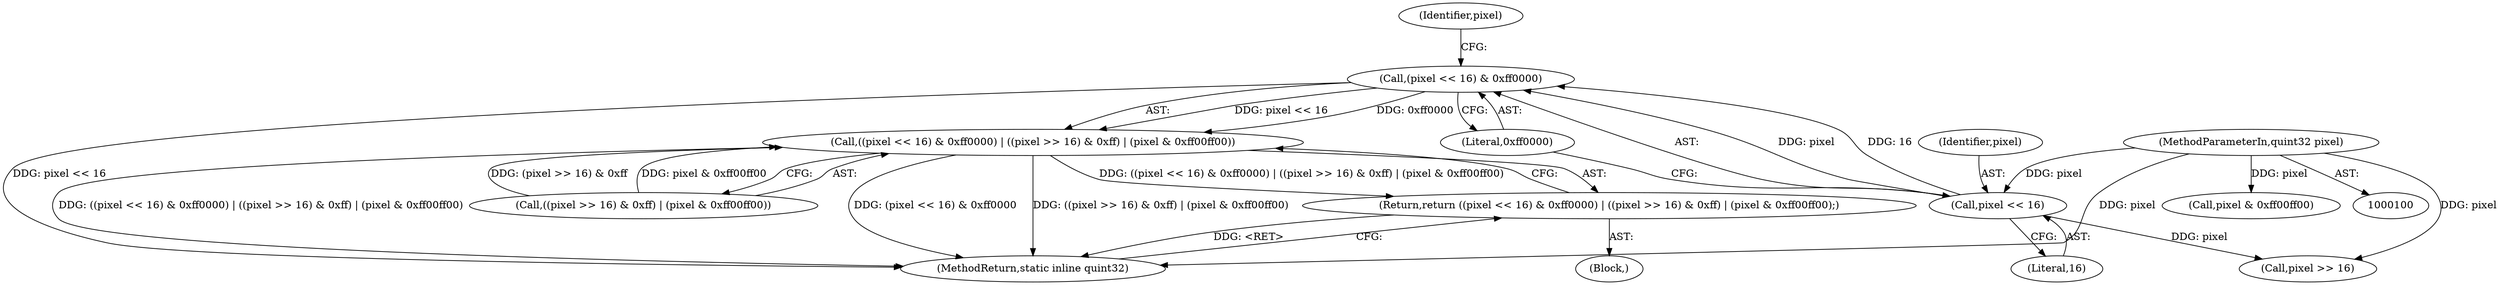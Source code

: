 digraph "1_Chrome_04915c26ea193247b8a29aa24bfa34578ef5d39e@del" {
"1000105" [label="(Call,(pixel << 16) & 0xff0000)"];
"1000106" [label="(Call,pixel << 16)"];
"1000101" [label="(MethodParameterIn,quint32 pixel)"];
"1000104" [label="(Call,((pixel << 16) & 0xff0000) | ((pixel >> 16) & 0xff) | (pixel & 0xff00ff00))"];
"1000103" [label="(Return,return ((pixel << 16) & 0xff0000) | ((pixel >> 16) & 0xff) | (pixel & 0xff00ff00);)"];
"1000102" [label="(Block,)"];
"1000105" [label="(Call,(pixel << 16) & 0xff0000)"];
"1000107" [label="(Identifier,pixel)"];
"1000106" [label="(Call,pixel << 16)"];
"1000103" [label="(Return,return ((pixel << 16) & 0xff0000) | ((pixel >> 16) & 0xff) | (pixel & 0xff00ff00);)"];
"1000104" [label="(Call,((pixel << 16) & 0xff0000) | ((pixel >> 16) & 0xff) | (pixel & 0xff00ff00))"];
"1000119" [label="(MethodReturn,static inline quint32)"];
"1000108" [label="(Literal,16)"];
"1000113" [label="(Identifier,pixel)"];
"1000109" [label="(Literal,0xff0000)"];
"1000112" [label="(Call,pixel >> 16)"];
"1000110" [label="(Call,((pixel >> 16) & 0xff) | (pixel & 0xff00ff00))"];
"1000116" [label="(Call,pixel & 0xff00ff00)"];
"1000101" [label="(MethodParameterIn,quint32 pixel)"];
"1000105" -> "1000104"  [label="AST: "];
"1000105" -> "1000109"  [label="CFG: "];
"1000106" -> "1000105"  [label="AST: "];
"1000109" -> "1000105"  [label="AST: "];
"1000113" -> "1000105"  [label="CFG: "];
"1000105" -> "1000119"  [label="DDG: pixel << 16"];
"1000105" -> "1000104"  [label="DDG: pixel << 16"];
"1000105" -> "1000104"  [label="DDG: 0xff0000"];
"1000106" -> "1000105"  [label="DDG: pixel"];
"1000106" -> "1000105"  [label="DDG: 16"];
"1000106" -> "1000108"  [label="CFG: "];
"1000107" -> "1000106"  [label="AST: "];
"1000108" -> "1000106"  [label="AST: "];
"1000109" -> "1000106"  [label="CFG: "];
"1000101" -> "1000106"  [label="DDG: pixel"];
"1000106" -> "1000112"  [label="DDG: pixel"];
"1000101" -> "1000100"  [label="AST: "];
"1000101" -> "1000119"  [label="DDG: pixel"];
"1000101" -> "1000112"  [label="DDG: pixel"];
"1000101" -> "1000116"  [label="DDG: pixel"];
"1000104" -> "1000103"  [label="AST: "];
"1000104" -> "1000110"  [label="CFG: "];
"1000110" -> "1000104"  [label="AST: "];
"1000103" -> "1000104"  [label="CFG: "];
"1000104" -> "1000119"  [label="DDG: ((pixel << 16) & 0xff0000) | ((pixel >> 16) & 0xff) | (pixel & 0xff00ff00)"];
"1000104" -> "1000119"  [label="DDG: (pixel << 16) & 0xff0000"];
"1000104" -> "1000119"  [label="DDG: ((pixel >> 16) & 0xff) | (pixel & 0xff00ff00)"];
"1000104" -> "1000103"  [label="DDG: ((pixel << 16) & 0xff0000) | ((pixel >> 16) & 0xff) | (pixel & 0xff00ff00)"];
"1000110" -> "1000104"  [label="DDG: (pixel >> 16) & 0xff"];
"1000110" -> "1000104"  [label="DDG: pixel & 0xff00ff00"];
"1000103" -> "1000102"  [label="AST: "];
"1000119" -> "1000103"  [label="CFG: "];
"1000103" -> "1000119"  [label="DDG: <RET>"];
}
